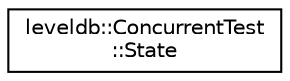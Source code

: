 digraph "Graphical Class Hierarchy"
{
  edge [fontname="Helvetica",fontsize="10",labelfontname="Helvetica",labelfontsize="10"];
  node [fontname="Helvetica",fontsize="10",shape=record];
  rankdir="LR";
  Node1 [label="leveldb::ConcurrentTest\l::State",height=0.2,width=0.4,color="black", fillcolor="white", style="filled",URL="$structleveldb_1_1_concurrent_test_1_1_state.html"];
}
